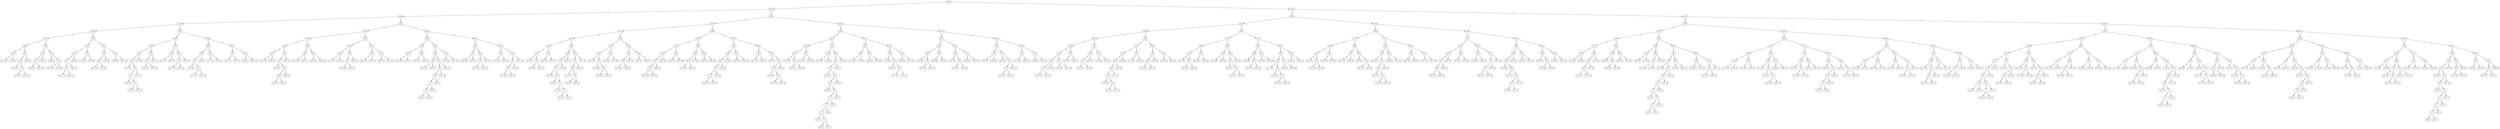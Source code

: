 digraph HuffmanTree {
  rankdir=TB; // Top-to-Bottom layout
  graph [dpi=48]; // Set DPI for scaling (e.g., 48 for ~50% if default is ~96)
  node [shape=record, style=rounded, fontname="Helvetica"];
  edge [fontname="Helvetica"];
  node0 [label="229650"];
  node1 [label="98346"];
  node2 [label="45906"];
  node3 [label="22194"];
  node4 [label="10893"];
  node5 [label="5390"];
  node6 [label="2681"];
  node7 [label="1339"];
  node8 [label="L212: 669"];
  node7 -> node8 [label="0"];
  node9 [label="L235: 670"];
  node7 -> node9 [label="1"];
  node6 -> node7 [label="0"];
  node10 [label="1342"];
  node11 [label="670"];
  node12 [label="L244: 334"];
  node11 -> node12 [label="0"];
  node13 [label="336"];
  node14 [label="L276: 167"];
  node13 -> node14 [label="0"];
  node15 [label="L265: 169"];
  node13 -> node15 [label="1"];
  node11 -> node13 [label="1"];
  node10 -> node11 [label="0"];
  node16 [label="L256: 672"];
  node10 -> node16 [label="1"];
  node6 -> node10 [label="1"];
  node5 -> node6 [label="0"];
  node17 [label="2709"];
  node18 [label="1352"];
  node19 [label="675"];
  node20 [label="L169: 337"];
  node19 -> node20 [label="0"];
  node21 [label="L290: 338"];
  node19 -> node21 [label="1"];
  node18 -> node19 [label="0"];
  node22 [label="L250: 677"];
  node18 -> node22 [label="1"];
  node17 -> node18 [label="0"];
  node23 [label="1357"];
  node24 [label="L188: 678"];
  node23 -> node24 [label="0"];
  node25 [label="679"];
  node26 [label="L257: 339"];
  node25 -> node26 [label="0"];
  node27 [label="L281: 340"];
  node25 -> node27 [label="1"];
  node23 -> node25 [label="1"];
  node17 -> node23 [label="1"];
  node5 -> node17 [label="1"];
  node4 -> node5 [label="0"];
  node28 [label="5503"];
  node29 [label="2740"];
  node30 [label="1365"];
  node31 [label="682"];
  node32 [label="341"];
  node33 [label="L253: 170"];
  node32 -> node33 [label="0"];
  node34 [label="L289: 171"];
  node32 -> node34 [label="1"];
  node31 -> node32 [label="0"];
  node35 [label="L187: 341"];
  node31 -> node35 [label="1"];
  node30 -> node31 [label="0"];
  node36 [label="L184: 683"];
  node30 -> node36 [label="1"];
  node29 -> node30 [label="0"];
  node37 [label="1375"];
  node38 [label="L159: 687"];
  node37 -> node38 [label="0"];
  node39 [label="L223: 688"];
  node37 -> node39 [label="1"];
  node29 -> node37 [label="1"];
  node28 -> node29 [label="0"];
  node40 [label="2763"];
  node41 [label="1379"];
  node42 [label="689"];
  node43 [label="L246: 344"];
  node42 -> node43 [label="0"];
  node44 [label="L225: 345"];
  node42 -> node44 [label="1"];
  node41 -> node42 [label="0"];
  node45 [label="L223: 690"];
  node41 -> node45 [label="1"];
  node40 -> node41 [label="0"];
  node46 [label="1384"];
  node47 [label="L266: 691"];
  node46 -> node47 [label="0"];
  node48 [label="L202: 693"];
  node46 -> node48 [label="1"];
  node40 -> node46 [label="1"];
  node28 -> node40 [label="1"];
  node4 -> node28 [label="1"];
  node3 -> node4 [label="0"];
  node49 [label="11301"];
  node50 [label="5605"];
  node51 [label="2786"];
  node52 [label="1387"];
  node53 [label="693"];
  node54 [label="L167: 346"];
  node53 -> node54 [label="0"];
  node55 [label="347"];
  node56 [label="173"];
  node57 [label="L165: 86"];
  node56 -> node57 [label="0"];
  node58 [label="87"];
  node59 [label="L287: 43"];
  node58 -> node59 [label="0"];
  node60 [label="L211: 44"];
  node58 -> node60 [label="1"];
  node56 -> node58 [label="1"];
  node55 -> node56 [label="0"];
  node61 [label="L255: 174"];
  node55 -> node61 [label="1"];
  node53 -> node55 [label="1"];
  node52 -> node53 [label="0"];
  node62 [label="L270: 694"];
  node52 -> node62 [label="1"];
  node51 -> node52 [label="0"];
  node63 [label="1399"];
  node64 [label="697"];
  node65 [label="L222: 348"];
  node64 -> node65 [label="0"];
  node66 [label="L235: 349"];
  node64 -> node66 [label="1"];
  node63 -> node64 [label="0"];
  node67 [label="L198: 702"];
  node63 -> node67 [label="1"];
  node51 -> node63 [label="1"];
  node50 -> node51 [label="0"];
  node68 [label="2819"];
  node69 [label="1407"];
  node70 [label="L225: 703"];
  node69 -> node70 [label="0"];
  node71 [label="L264: 704"];
  node69 -> node71 [label="1"];
  node68 -> node69 [label="0"];
  node72 [label="1412"];
  node73 [label="705"];
  node74 [label="L224: 352"];
  node73 -> node74 [label="0"];
  node75 [label="L265: 353"];
  node73 -> node75 [label="1"];
  node72 -> node73 [label="0"];
  node76 [label="L278: 707"];
  node72 -> node76 [label="1"];
  node68 -> node72 [label="1"];
  node50 -> node68 [label="1"];
  node49 -> node50 [label="0"];
  node77 [label="5696"];
  node78 [label="2839"];
  node79 [label="1418"];
  node80 [label="709"];
  node81 [label="L256: 354"];
  node80 -> node81 [label="0"];
  node82 [label="355"];
  node83 [label="L239: 177"];
  node82 -> node83 [label="0"];
  node84 [label="L225: 178"];
  node82 -> node84 [label="1"];
  node80 -> node82 [label="1"];
  node79 -> node80 [label="0"];
  node85 [label="L268: 709"];
  node79 -> node85 [label="1"];
  node78 -> node79 [label="0"];
  node86 [label="1421"];
  node87 [label="L221: 710"];
  node86 -> node87 [label="0"];
  node88 [label="L295: 711"];
  node86 -> node88 [label="1"];
  node78 -> node86 [label="1"];
  node77 -> node78 [label="0"];
  node89 [label="2857"];
  node90 [label="1426"];
  node91 [label="L220: 712"];
  node90 -> node91 [label="0"];
  node92 [label="L291: 714"];
  node90 -> node92 [label="1"];
  node89 -> node90 [label="0"];
  node93 [label="1431"];
  node94 [label="L234: 715"];
  node93 -> node94 [label="0"];
  node95 [label="L264: 716"];
  node93 -> node95 [label="1"];
  node89 -> node93 [label="1"];
  node77 -> node89 [label="1"];
  node49 -> node77 [label="1"];
  node3 -> node49 [label="1"];
  node2 -> node3 [label="0"];
  node96 [label="23712"];
  node97 [label="11656"];
  node98 [label="5781"];
  node99 [label="2879"];
  node100 [label="1437"];
  node101 [label="L196: 718"];
  node100 -> node101 [label="0"];
  node102 [label="L245: 719"];
  node100 -> node102 [label="1"];
  node99 -> node100 [label="0"];
  node103 [label="1442"];
  node104 [label="721"];
  node105 [label="L220: 357"];
  node104 -> node105 [label="0"];
  node106 [label="364"];
  node107 [label="180"];
  node108 [label="L205: 89"];
  node107 -> node108 [label="0"];
  node109 [label="L236: 91"];
  node107 -> node109 [label="1"];
  node106 -> node107 [label="0"];
  node110 [label="L290: 184"];
  node106 -> node110 [label="1"];
  node104 -> node106 [label="1"];
  node103 -> node104 [label="0"];
  node111 [label="L149: 721"];
  node103 -> node111 [label="1"];
  node99 -> node103 [label="1"];
  node98 -> node99 [label="0"];
  node112 [label="2902"];
  node113 [label="1448"];
  node114 [label="L261: 723"];
  node113 -> node114 [label="0"];
  node115 [label="L293: 725"];
  node113 -> node115 [label="1"];
  node112 -> node113 [label="0"];
  node116 [label="1454"];
  node117 [label="L280: 726"];
  node116 -> node117 [label="0"];
  node118 [label="L190: 728"];
  node116 -> node118 [label="1"];
  node112 -> node116 [label="1"];
  node98 -> node112 [label="1"];
  node97 -> node98 [label="0"];
  node119 [label="5875"];
  node120 [label="2928"];
  node121 [label="1462"];
  node122 [label="L167: 730"];
  node121 -> node122 [label="0"];
  node123 [label="L238: 732"];
  node121 -> node123 [label="1"];
  node120 -> node121 [label="0"];
  node124 [label="1466"];
  node125 [label="732"];
  node126 [label="L228: 365"];
  node125 -> node126 [label="0"];
  node127 [label="L253: 367"];
  node125 -> node127 [label="1"];
  node124 -> node125 [label="0"];
  node128 [label="L228: 734"];
  node124 -> node128 [label="1"];
  node120 -> node124 [label="1"];
  node119 -> node120 [label="0"];
  node129 [label="2947"];
  node130 [label="1471"];
  node131 [label="L294: 735"];
  node130 -> node131 [label="0"];
  node132 [label="L181: 736"];
  node130 -> node132 [label="1"];
  node129 -> node130 [label="0"];
  node133 [label="1476"];
  node134 [label="L206: 737"];
  node133 -> node134 [label="0"];
  node135 [label="L214: 739"];
  node133 -> node135 [label="1"];
  node129 -> node133 [label="1"];
  node119 -> node129 [label="1"];
  node97 -> node119 [label="1"];
  node96 -> node97 [label="0"];
  node136 [label="12056"];
  node137 [label="5969"];
  node138 [label="2969"];
  node139 [label="1481"];
  node140 [label="L273: 740"];
  node139 -> node140 [label="0"];
  node141 [label="L228: 741"];
  node139 -> node141 [label="1"];
  node138 -> node139 [label="0"];
  node142 [label="1488"];
  node143 [label="L280: 743"];
  node142 -> node143 [label="0"];
  node144 [label="L268: 745"];
  node142 -> node144 [label="1"];
  node138 -> node142 [label="1"];
  node137 -> node138 [label="0"];
  node145 [label="3000"];
  node146 [label="1494"];
  node147 [label="745"];
  node148 [label="L278: 372"];
  node147 -> node148 [label="0"];
  node149 [label="L150: 373"];
  node147 -> node149 [label="1"];
  node146 -> node147 [label="0"];
  node150 [label="749"];
  node151 [label="374"];
  node152 [label="186"];
  node153 [label="92"];
  node154 [label="45"];
  node155 [label="L182: 22"];
  node154 -> node155 [label="0"];
  node156 [label="L276: 23"];
  node154 -> node156 [label="1"];
  node153 -> node154 [label="0"];
  node157 [label="L283: 47"];
  node153 -> node157 [label="1"];
  node152 -> node153 [label="0"];
  node158 [label="L239: 94"];
  node152 -> node158 [label="1"];
  node151 -> node152 [label="0"];
  node159 [label="L232: 188"];
  node151 -> node159 [label="1"];
  node150 -> node151 [label="0"];
  node160 [label="L256: 375"];
  node150 -> node160 [label="1"];
  node146 -> node150 [label="1"];
  node145 -> node146 [label="0"];
  node161 [label="1506"];
  node162 [label="L191: 752"];
  node161 -> node162 [label="0"];
  node163 [label="L254: 754"];
  node161 -> node163 [label="1"];
  node145 -> node161 [label="1"];
  node137 -> node145 [label="1"];
  node136 -> node137 [label="0"];
  node164 [label="6087"];
  node165 [label="3033"];
  node166 [label="1513"];
  node167 [label="L208: 756"];
  node166 -> node167 [label="0"];
  node168 [label="L252: 757"];
  node166 -> node168 [label="1"];
  node165 -> node166 [label="0"];
  node169 [label="1520"];
  node170 [label="759"];
  node171 [label="L207: 378"];
  node170 -> node171 [label="0"];
  node172 [label="L232: 381"];
  node170 -> node172 [label="1"];
  node169 -> node170 [label="0"];
  node173 [label="L247: 761"];
  node169 -> node173 [label="1"];
  node165 -> node169 [label="1"];
  node164 -> node165 [label="0"];
  node174 [label="3054"];
  node175 [label="1525"];
  node176 [label="L207: 762"];
  node175 -> node176 [label="0"];
  node177 [label="L274: 763"];
  node175 -> node177 [label="1"];
  node174 -> node175 [label="0"];
  node178 [label="1529"];
  node179 [label="763"];
  node180 [label="381"];
  node181 [label="L172: 190"];
  node180 -> node181 [label="0"];
  node182 [label="L271: 191"];
  node180 -> node182 [label="1"];
  node179 -> node180 [label="0"];
  node183 [label="L254: 382"];
  node179 -> node183 [label="1"];
  node178 -> node179 [label="0"];
  node184 [label="L227: 766"];
  node178 -> node184 [label="1"];
  node174 -> node178 [label="1"];
  node164 -> node174 [label="1"];
  node136 -> node164 [label="1"];
  node96 -> node136 [label="1"];
  node2 -> node96 [label="1"];
  node1 -> node2 [label="0"];
  node185 [label="52440"];
  node186 [label="25370"];
  node187 [label="12471"];
  node188 [label="6172"];
  node189 [label="3074"];
  node190 [label="1534"];
  node191 [label="L298: 767"];
  node190 -> node191 [label="0"];
  node192 [label="767"];
  node193 [label="L236: 383"];
  node192 -> node193 [label="0"];
  node194 [label="L132: 384"];
  node192 -> node194 [label="1"];
  node190 -> node192 [label="1"];
  node189 -> node190 [label="0"];
  node195 [label="1540"];
  node196 [label="L187: 769"];
  node195 -> node196 [label="0"];
  node197 [label="L256: 771"];
  node195 -> node197 [label="1"];
  node189 -> node195 [label="1"];
  node188 -> node189 [label="0"];
  node198 [label="3098"];
  node199 [label="1544"];
  node200 [label="771"];
  node201 [label="385"];
  node202 [label="L209: 192"];
  node201 -> node202 [label="0"];
  node203 [label="193"];
  node204 [label="L244: 96"];
  node203 -> node204 [label="0"];
  node205 [label="97"];
  node206 [label="L177: 48"];
  node205 -> node206 [label="0"];
  node207 [label="49"];
  node208 [label="L261: 24"];
  node207 -> node208 [label="0"];
  node209 [label="L243: 25"];
  node207 -> node209 [label="1"];
  node205 -> node207 [label="1"];
  node203 -> node205 [label="1"];
  node201 -> node203 [label="1"];
  node200 -> node201 [label="0"];
  node210 [label="L271: 386"];
  node200 -> node210 [label="1"];
  node199 -> node200 [label="0"];
  node211 [label="L149: 773"];
  node199 -> node211 [label="1"];
  node198 -> node199 [label="0"];
  node212 [label="1554"];
  node213 [label="776"];
  node214 [label="388"];
  node215 [label="L216: 193"];
  node214 -> node215 [label="0"];
  node216 [label="195"];
  node217 [label="L279: 97"];
  node216 -> node217 [label="0"];
  node218 [label="L202: 98"];
  node216 -> node218 [label="1"];
  node214 -> node216 [label="1"];
  node213 -> node214 [label="0"];
  node219 [label="L265: 388"];
  node213 -> node219 [label="1"];
  node212 -> node213 [label="0"];
  node220 [label="L213: 778"];
  node212 -> node220 [label="1"];
  node198 -> node212 [label="1"];
  node188 -> node198 [label="1"];
  node187 -> node188 [label="0"];
  node221 [label="6299"];
  node222 [label="3130"];
  node223 [label="1560"];
  node224 [label="L260: 779"];
  node223 -> node224 [label="0"];
  node225 [label="781"];
  node226 [label="L249: 389"];
  node225 -> node226 [label="0"];
  node227 [label="392"];
  node228 [label="L248: 195"];
  node227 -> node228 [label="0"];
  node229 [label="L238: 197"];
  node227 -> node229 [label="1"];
  node225 -> node227 [label="1"];
  node223 -> node225 [label="1"];
  node222 -> node223 [label="0"];
  node230 [label="1570"];
  node231 [label="L126: 784"];
  node230 -> node231 [label="0"];
  node232 [label="L173: 786"];
  node230 -> node232 [label="1"];
  node222 -> node230 [label="1"];
  node221 -> node222 [label="0"];
  node233 [label="3169"];
  node234 [label="1580"];
  node235 [label="790"];
  node236 [label="L134: 394"];
  node235 -> node236 [label="0"];
  node237 [label="L278: 396"];
  node235 -> node237 [label="1"];
  node234 -> node235 [label="0"];
  node238 [label="L251: 790"];
  node234 -> node238 [label="1"];
  node233 -> node234 [label="0"];
  node239 [label="1589"];
  node240 [label="L268: 794"];
  node239 -> node240 [label="0"];
  node241 [label="L180: 795"];
  node239 -> node241 [label="1"];
  node233 -> node239 [label="1"];
  node221 -> node233 [label="1"];
  node187 -> node221 [label="1"];
  node186 -> node187 [label="0"];
  node242 [label="12899"];
  node243 [label="6402"];
  node244 [label="3193"];
  node245 [label="1594"];
  node246 [label="796"];
  node247 [label="398"];
  node248 [label="L208: 198"];
  node247 -> node248 [label="0"];
  node249 [label="L292: 200"];
  node247 -> node249 [label="1"];
  node246 -> node247 [label="0"];
  node250 [label="L266: 398"];
  node246 -> node250 [label="1"];
  node245 -> node246 [label="0"];
  node251 [label="L238: 798"];
  node245 -> node251 [label="1"];
  node244 -> node245 [label="0"];
  node252 [label="1599"];
  node253 [label="L229: 799"];
  node252 -> node253 [label="0"];
  node254 [label="L227: 800"];
  node252 -> node254 [label="1"];
  node244 -> node252 [label="1"];
  node243 -> node244 [label="0"];
  node255 [label="3209"];
  node256 [label="1601"];
  node257 [label="800"];
  node258 [label="L231: 399"];
  node257 -> node258 [label="0"];
  node259 [label="L269: 401"];
  node257 -> node259 [label="1"];
  node256 -> node257 [label="0"];
  node260 [label="L274: 801"];
  node256 -> node260 [label="1"];
  node255 -> node256 [label="0"];
  node261 [label="1608"];
  node262 [label="L276: 802"];
  node261 -> node262 [label="0"];
  node263 [label="L282: 806"];
  node261 -> node263 [label="1"];
  node255 -> node261 [label="1"];
  node243 -> node255 [label="1"];
  node242 -> node243 [label="0"];
  node264 [label="6497"];
  node265 [label="3235"];
  node266 [label="1614"];
  node267 [label="807"];
  node268 [label="402"];
  node269 [label="201"];
  node270 [label="L290: 100"];
  node269 -> node270 [label="0"];
  node271 [label="L225: 101"];
  node269 -> node271 [label="1"];
  node268 -> node269 [label="0"];
  node272 [label="L294: 201"];
  node268 -> node272 [label="1"];
  node267 -> node268 [label="0"];
  node273 [label="L240: 405"];
  node267 -> node273 [label="1"];
  node266 -> node267 [label="0"];
  node274 [label="L157: 807"];
  node266 -> node274 [label="1"];
  node265 -> node266 [label="0"];
  node275 [label="1621"];
  node276 [label="L220: 810"];
  node275 -> node276 [label="0"];
  node277 [label="L224: 811"];
  node275 -> node277 [label="1"];
  node265 -> node275 [label="1"];
  node264 -> node265 [label="0"];
  node278 [label="3262"];
  node279 [label="1627"];
  node280 [label="L283: 813"];
  node279 -> node280 [label="0"];
  node281 [label="L228: 814"];
  node279 -> node281 [label="1"];
  node278 -> node279 [label="0"];
  node282 [label="1635"];
  node283 [label="L163: 817"];
  node282 -> node283 [label="0"];
  node284 [label="818"];
  node285 [label="409"];
  node286 [label="L259: 204"];
  node285 -> node286 [label="0"];
  node287 [label="205"];
  node288 [label="L257: 102"];
  node287 -> node288 [label="0"];
  node289 [label="L237: 103"];
  node287 -> node289 [label="1"];
  node285 -> node287 [label="1"];
  node284 -> node285 [label="0"];
  node290 [label="L218: 409"];
  node284 -> node290 [label="1"];
  node282 -> node284 [label="1"];
  node278 -> node282 [label="1"];
  node264 -> node278 [label="1"];
  node242 -> node264 [label="1"];
  node186 -> node242 [label="1"];
  node185 -> node186 [label="0"];
  node291 [label="27070"];
  node292 [label="13354"];
  node293 [label="6620"];
  node294 [label="3297"];
  node295 [label="1646"];
  node296 [label="L275: 821"];
  node295 -> node296 [label="0"];
  node297 [label="825"];
  node298 [label="L274: 411"];
  node297 -> node298 [label="0"];
  node299 [label="L246: 414"];
  node297 -> node299 [label="1"];
  node295 -> node297 [label="1"];
  node294 -> node295 [label="0"];
  node300 [label="1651"];
  node301 [label="L254: 825"];
  node300 -> node301 [label="0"];
  node302 [label="L243: 826"];
  node300 -> node302 [label="1"];
  node294 -> node300 [label="1"];
  node293 -> node294 [label="0"];
  node303 [label="3323"];
  node304 [label="1658"];
  node305 [label="L247: 828"];
  node304 -> node305 [label="0"];
  node306 [label="L232: 830"];
  node304 -> node306 [label="1"];
  node303 -> node304 [label="0"];
  node307 [label="1665"];
  node308 [label="832"];
  node309 [label="415"];
  node310 [label="L243: 207"];
  node309 -> node310 [label="0"];
  node311 [label="208"];
  node312 [label="103"];
  node313 [label="L218: 49"];
  node312 -> node313 [label="0"];
  node314 [label="54"];
  node315 [label="27"];
  node316 [label="12"];
  node317 [label="6"];
  node318 [label="L213: 3"];
  node317 -> node318 [label="0"];
  node319 [label="3"];
  node320 [label="L160: 1"];
  node319 -> node320 [label="0"];
  node321 [label="L102: 2"];
  node319 -> node321 [label="1"];
  node317 -> node319 [label="1"];
  node316 -> node317 [label="0"];
  node322 [label="L261: 6"];
  node316 -> node322 [label="1"];
  node315 -> node316 [label="0"];
  node323 [label="L213: 15"];
  node315 -> node323 [label="1"];
  node314 -> node315 [label="0"];
  node324 [label="L182: 27"];
  node314 -> node324 [label="1"];
  node312 -> node314 [label="1"];
  node311 -> node312 [label="0"];
  node325 [label="L258: 105"];
  node311 -> node325 [label="1"];
  node309 -> node311 [label="1"];
  node308 -> node309 [label="0"];
  node326 [label="L256: 417"];
  node308 -> node326 [label="1"];
  node307 -> node308 [label="0"];
  node327 [label="L280: 833"];
  node307 -> node327 [label="1"];
  node303 -> node307 [label="1"];
  node293 -> node303 [label="1"];
  node292 -> node293 [label="0"];
  node328 [label="6734"];
  node329 [label="3351"];
  node330 [label="1669"];
  node331 [label="L275: 834"];
  node330 -> node331 [label="0"];
  node332 [label="L247: 835"];
  node330 -> node332 [label="1"];
  node329 -> node330 [label="0"];
  node333 [label="1682"];
  node334 [label="L295: 840"];
  node333 -> node334 [label="0"];
  node335 [label="L189: 842"];
  node333 -> node335 [label="1"];
  node329 -> node333 [label="1"];
  node328 -> node329 [label="0"];
  node336 [label="3383"];
  node337 [label="1690"];
  node338 [label="L221: 845"];
  node337 -> node338 [label="0"];
  node339 [label="845"];
  node340 [label="L258: 422"];
  node339 -> node340 [label="0"];
  node341 [label="423"];
  node342 [label="L211: 211"];
  node341 -> node342 [label="0"];
  node343 [label="L276: 212"];
  node341 -> node343 [label="1"];
  node339 -> node341 [label="1"];
  node337 -> node339 [label="1"];
  node336 -> node337 [label="0"];
  node344 [label="1693"];
  node345 [label="L280: 846"];
  node344 -> node345 [label="0"];
  node346 [label="L277: 847"];
  node344 -> node346 [label="1"];
  node336 -> node344 [label="1"];
  node328 -> node336 [label="1"];
  node292 -> node328 [label="1"];
  node291 -> node292 [label="0"];
  node347 [label="13716"];
  node348 [label="6821"];
  node349 [label="3401"];
  node350 [label="1698"];
  node351 [label="L250: 848"];
  node350 -> node351 [label="0"];
  node352 [label="850"];
  node353 [label="L253: 424"];
  node352 -> node353 [label="0"];
  node354 [label="L158: 426"];
  node352 -> node354 [label="1"];
  node350 -> node352 [label="1"];
  node349 -> node350 [label="0"];
  node355 [label="1703"];
  node356 [label="L280: 851"];
  node355 -> node356 [label="0"];
  node357 [label="L219: 852"];
  node355 -> node357 [label="1"];
  node349 -> node355 [label="1"];
  node348 -> node349 [label="0"];
  node358 [label="3420"];
  node359 [label="1709"];
  node360 [label="L214: 854"];
  node359 -> node360 [label="0"];
  node361 [label="855"];
  node362 [label="L226: 427"];
  node361 -> node362 [label="0"];
  node363 [label="L243: 428"];
  node361 -> node363 [label="1"];
  node359 -> node361 [label="1"];
  node358 -> node359 [label="0"];
  node364 [label="1711"];
  node365 [label="L210: 855"];
  node364 -> node365 [label="0"];
  node366 [label="L172: 856"];
  node364 -> node366 [label="1"];
  node358 -> node364 [label="1"];
  node348 -> node358 [label="1"];
  node347 -> node348 [label="0"];
  node367 [label="6895"];
  node368 [label="3437"];
  node369 [label="1716"];
  node370 [label="L269: 857"];
  node369 -> node370 [label="0"];
  node371 [label="L298: 859"];
  node369 -> node371 [label="1"];
  node368 -> node369 [label="0"];
  node372 [label="1721"];
  node373 [label="L266: 860"];
  node372 -> node373 [label="0"];
  node374 [label="861"];
  node375 [label="429"];
  node376 [label="L234: 214"];
  node375 -> node376 [label="0"];
  node377 [label="L226: 215"];
  node375 -> node377 [label="1"];
  node374 -> node375 [label="0"];
  node378 [label="L166: 432"];
  node374 -> node378 [label="1"];
  node372 -> node374 [label="1"];
  node368 -> node372 [label="1"];
  node367 -> node368 [label="0"];
  node379 [label="3458"];
  node380 [label="1725"];
  node381 [label="L247: 862"];
  node380 -> node381 [label="0"];
  node382 [label="L300: 863"];
  node380 -> node382 [label="1"];
  node379 -> node380 [label="0"];
  node383 [label="1733"];
  node384 [label="L298: 866"];
  node383 -> node384 [label="0"];
  node385 [label="L228: 867"];
  node383 -> node385 [label="1"];
  node379 -> node383 [label="1"];
  node367 -> node379 [label="1"];
  node347 -> node367 [label="1"];
  node291 -> node347 [label="1"];
  node185 -> node291 [label="1"];
  node1 -> node185 [label="1"];
  node0 -> node1 [label="0"];
  node386 [label="131304"];
  node387 [label="58743"];
  node388 [label="28549"];
  node389 [label="14087"];
  node390 [label="6991"];
  node391 [label="3484"];
  node392 [label="1739"];
  node393 [label="868"];
  node394 [label="434"];
  node395 [label="L243: 216"];
  node394 -> node395 [label="0"];
  node396 [label="L232: 218"];
  node394 -> node396 [label="1"];
  node393 -> node394 [label="0"];
  node397 [label="L170: 434"];
  node393 -> node397 [label="1"];
  node392 -> node393 [label="0"];
  node398 [label="871"];
  node399 [label="L265: 435"];
  node398 -> node399 [label="0"];
  node400 [label="L271: 436"];
  node398 -> node400 [label="1"];
  node392 -> node398 [label="1"];
  node391 -> node392 [label="0"];
  node401 [label="1745"];
  node402 [label="L222: 872"];
  node401 -> node402 [label="0"];
  node403 [label="L248: 873"];
  node401 -> node403 [label="1"];
  node391 -> node401 [label="1"];
  node390 -> node391 [label="0"];
  node404 [label="3507"];
  node405 [label="1750"];
  node406 [label="875"];
  node407 [label="L197: 437"];
  node406 -> node407 [label="0"];
  node408 [label="L193: 438"];
  node406 -> node408 [label="1"];
  node405 -> node406 [label="0"];
  node409 [label="L243: 875"];
  node405 -> node409 [label="1"];
  node404 -> node405 [label="0"];
  node410 [label="1757"];
  node411 [label="L216: 878"];
  node410 -> node411 [label="0"];
  node412 [label="L249: 879"];
  node410 -> node412 [label="1"];
  node404 -> node410 [label="1"];
  node390 -> node404 [label="1"];
  node389 -> node390 [label="0"];
  node413 [label="7096"];
  node414 [label="3527"];
  node415 [label="1760"];
  node416 [label="880"];
  node417 [label="440"];
  node418 [label="219"];
  node419 [label="L158: 109"];
  node418 -> node419 [label="0"];
  node420 [label="110"];
  node421 [label="L153: 54"];
  node420 -> node421 [label="0"];
  node422 [label="L133: 56"];
  node420 -> node422 [label="1"];
  node418 -> node420 [label="1"];
  node417 -> node418 [label="0"];
  node423 [label="L277: 221"];
  node417 -> node423 [label="1"];
  node416 -> node417 [label="0"];
  node424 [label="L244: 440"];
  node416 -> node424 [label="1"];
  node415 -> node416 [label="0"];
  node425 [label="L256: 880"];
  node415 -> node425 [label="1"];
  node414 -> node415 [label="0"];
  node426 [label="1767"];
  node427 [label="L273: 882"];
  node426 -> node427 [label="0"];
  node428 [label="L252: 885"];
  node426 -> node428 [label="1"];
  node414 -> node426 [label="1"];
  node413 -> node414 [label="0"];
  node429 [label="3569"];
  node430 [label="1782"];
  node431 [label="890"];
  node432 [label="L159: 443"];
  node431 -> node432 [label="0"];
  node433 [label="L288: 447"];
  node431 -> node433 [label="1"];
  node430 -> node431 [label="0"];
  node434 [label="L274: 892"];
  node430 -> node434 [label="1"];
  node429 -> node430 [label="0"];
  node435 [label="1787"];
  node436 [label="L237: 893"];
  node435 -> node436 [label="0"];
  node437 [label="L288: 894"];
  node435 -> node437 [label="1"];
  node429 -> node435 [label="1"];
  node413 -> node429 [label="1"];
  node389 -> node413 [label="1"];
  node388 -> node389 [label="0"];
  node438 [label="14462"];
  node439 [label="7192"];
  node440 [label="3588"];
  node441 [label="1793"];
  node442 [label="L291: 896"];
  node441 -> node442 [label="0"];
  node443 [label="897"];
  node444 [label="L199: 448"];
  node443 -> node444 [label="0"];
  node445 [label="L228: 449"];
  node443 -> node445 [label="1"];
  node441 -> node443 [label="1"];
  node440 -> node441 [label="0"];
  node446 [label="1795"];
  node447 [label="L283: 897"];
  node446 -> node447 [label="0"];
  node448 [label="L198: 898"];
  node446 -> node448 [label="1"];
  node440 -> node446 [label="1"];
  node439 -> node440 [label="0"];
  node449 [label="3604"];
  node450 [label="1800"];
  node451 [label="L177: 899"];
  node450 -> node451 [label="0"];
  node452 [label="L260: 901"];
  node450 -> node452 [label="1"];
  node449 -> node450 [label="0"];
  node453 [label="1804"];
  node454 [label="902"];
  node455 [label="L297: 451"];
  node454 -> node455 [label="0"];
  node456 [label="451"];
  node457 [label="L155: 225"];
  node456 -> node457 [label="0"];
  node458 [label="L183: 226"];
  node456 -> node458 [label="1"];
  node454 -> node456 [label="1"];
  node453 -> node454 [label="0"];
  node459 [label="L213: 902"];
  node453 -> node459 [label="1"];
  node449 -> node453 [label="1"];
  node439 -> node449 [label="1"];
  node438 -> node439 [label="0"];
  node460 [label="7270"];
  node461 [label="3623"];
  node462 [label="1809"];
  node463 [label="L216: 904"];
  node462 -> node463 [label="0"];
  node464 [label="905"];
  node465 [label="L233: 452"];
  node464 -> node465 [label="0"];
  node466 [label="L234: 453"];
  node464 -> node466 [label="1"];
  node462 -> node464 [label="1"];
  node461 -> node462 [label="0"];
  node467 [label="1814"];
  node468 [label="L222: 905"];
  node467 -> node468 [label="0"];
  node469 [label="L195: 909"];
  node467 -> node469 [label="1"];
  node461 -> node467 [label="1"];
  node460 -> node461 [label="0"];
  node470 [label="3647"];
  node471 [label="1820"];
  node472 [label="909"];
  node473 [label="L251: 454"];
  node472 -> node473 [label="0"];
  node474 [label="455"];
  node475 [label="L195: 227"];
  node474 -> node475 [label="0"];
  node476 [label="228"];
  node477 [label="L216: 113"];
  node476 -> node477 [label="0"];
  node478 [label="L273: 115"];
  node476 -> node478 [label="1"];
  node474 -> node476 [label="1"];
  node472 -> node474 [label="1"];
  node471 -> node472 [label="0"];
  node479 [label="911"];
  node480 [label="L189: 455"];
  node479 -> node480 [label="0"];
  node481 [label="L289: 456"];
  node479 -> node481 [label="1"];
  node471 -> node479 [label="1"];
  node470 -> node471 [label="0"];
  node482 [label="1827"];
  node483 [label="L138: 912"];
  node482 -> node483 [label="0"];
  node484 [label="L184: 915"];
  node482 -> node484 [label="1"];
  node470 -> node482 [label="1"];
  node460 -> node470 [label="1"];
  node438 -> node460 [label="1"];
  node388 -> node438 [label="1"];
  node387 -> node388 [label="0"];
  node485 [label="30194"];
  node486 [label="14846"];
  node487 [label="7374"];
  node488 [label="3676"];
  node489 [label="1837"];
  node490 [label="L186: 918"];
  node489 -> node490 [label="0"];
  node491 [label="919"];
  node492 [label="L151: 459"];
  node491 -> node492 [label="0"];
  node493 [label="L222: 460"];
  node491 -> node493 [label="1"];
  node489 -> node491 [label="1"];
  node488 -> node489 [label="0"];
  node494 [label="1839"];
  node495 [label="L184: 919"];
  node494 -> node495 [label="0"];
  node496 [label="L204: 920"];
  node494 -> node496 [label="1"];
  node488 -> node494 [label="1"];
  node487 -> node488 [label="0"];
  node497 [label="3698"];
  node498 [label="1847"];
  node499 [label="L291: 923"];
  node498 -> node499 [label="0"];
  node500 [label="L288: 924"];
  node498 -> node500 [label="1"];
  node497 -> node498 [label="0"];
  node501 [label="1851"];
  node502 [label="L292: 925"];
  node501 -> node502 [label="0"];
  node503 [label="926"];
  node504 [label="L300: 461"];
  node503 -> node504 [label="0"];
  node505 [label="L279: 465"];
  node503 -> node505 [label="1"];
  node501 -> node503 [label="1"];
  node497 -> node501 [label="1"];
  node487 -> node497 [label="1"];
  node486 -> node487 [label="0"];
  node506 [label="7472"];
  node507 [label="3726"];
  node508 [label="1860"];
  node509 [label="L283: 929"];
  node508 -> node509 [label="0"];
  node510 [label="931"];
  node511 [label="465"];
  node512 [label="L255: 232"];
  node511 -> node512 [label="0"];
  node513 [label="233"];
  node514 [label="L216: 116"];
  node513 -> node514 [label="0"];
  node515 [label="L263: 117"];
  node513 -> node515 [label="1"];
  node511 -> node513 [label="1"];
  node510 -> node511 [label="0"];
  node516 [label="L199: 466"];
  node510 -> node516 [label="1"];
  node508 -> node510 [label="1"];
  node507 -> node508 [label="0"];
  node517 [label="1866"];
  node518 [label="L270: 932"];
  node517 -> node518 [label="0"];
  node519 [label="L183: 934"];
  node517 -> node519 [label="1"];
  node507 -> node517 [label="1"];
  node506 -> node507 [label="0"];
  node520 [label="3746"];
  node521 [label="1871"];
  node522 [label="L246: 935"];
  node521 -> node522 [label="0"];
  node523 [label="L294: 936"];
  node521 -> node523 [label="1"];
  node520 -> node521 [label="0"];
  node524 [label="1875"];
  node525 [label="L191: 937"];
  node524 -> node525 [label="0"];
  node526 [label="L251: 938"];
  node524 -> node526 [label="1"];
  node520 -> node524 [label="1"];
  node506 -> node520 [label="1"];
  node486 -> node506 [label="1"];
  node485 -> node486 [label="0"];
  node527 [label="15348"];
  node528 [label="7579"];
  node529 [label="3767"];
  node530 [label="1879"];
  node531 [label="939"];
  node532 [label="468"];
  node533 [label="L286: 233"];
  node532 -> node533 [label="0"];
  node534 [label="L260: 235"];
  node532 -> node534 [label="1"];
  node531 -> node532 [label="0"];
  node535 [label="L204: 471"];
  node531 -> node535 [label="1"];
  node530 -> node531 [label="0"];
  node536 [label="L242: 940"];
  node530 -> node536 [label="1"];
  node529 -> node530 [label="0"];
  node537 [label="1888"];
  node538 [label="L155: 943"];
  node537 -> node538 [label="0"];
  node539 [label="L254: 945"];
  node537 -> node539 [label="1"];
  node529 -> node537 [label="1"];
  node528 -> node529 [label="0"];
  node540 [label="3812"];
  node541 [label="1901"];
  node542 [label="L276: 950"];
  node541 -> node542 [label="0"];
  node543 [label="L296: 951"];
  node541 -> node543 [label="1"];
  node540 -> node541 [label="0"];
  node544 [label="1911"];
  node545 [label="953"];
  node546 [label="474"];
  node547 [label="L288: 236"];
  node546 -> node547 [label="0"];
  node548 [label="L252: 238"];
  node546 -> node548 [label="1"];
  node545 -> node546 [label="0"];
  node549 [label="L182: 479"];
  node545 -> node549 [label="1"];
  node544 -> node545 [label="0"];
  node550 [label="L253: 958"];
  node544 -> node550 [label="1"];
  node540 -> node544 [label="1"];
  node528 -> node540 [label="1"];
  node527 -> node528 [label="0"];
  node551 [label="7769"];
  node552 [label="3867"];
  node553 [label="1926"];
  node554 [label="960"];
  node555 [label="L279: 480"];
  node554 -> node555 [label="0"];
  node556 [label="480"];
  node557 [label="L223: 239"];
  node556 -> node557 [label="0"];
  node558 [label="241"];
  node559 [label="118"];
  node560 [label="L142: 58"];
  node559 -> node560 [label="0"];
  node561 [label="L137: 60"];
  node559 -> node561 [label="1"];
  node558 -> node559 [label="0"];
  node562 [label="L214: 123"];
  node558 -> node562 [label="1"];
  node556 -> node558 [label="1"];
  node554 -> node556 [label="1"];
  node553 -> node554 [label="0"];
  node563 [label="L235: 966"];
  node553 -> node563 [label="1"];
  node552 -> node553 [label="0"];
  node564 [label="1941"];
  node565 [label="L291: 970"];
  node564 -> node565 [label="0"];
  node566 [label="L267: 971"];
  node564 -> node566 [label="1"];
  node552 -> node564 [label="1"];
  node551 -> node552 [label="0"];
  node567 [label="3902"];
  node568 [label="1946"];
  node569 [label="L248: 972"];
  node568 -> node569 [label="0"];
  node570 [label="974"];
  node571 [label="L269: 486"];
  node570 -> node571 [label="0"];
  node572 [label="L290: 488"];
  node570 -> node572 [label="1"];
  node568 -> node570 [label="1"];
  node567 -> node568 [label="0"];
  node573 [label="1956"];
  node574 [label="L181: 977"];
  node573 -> node574 [label="0"];
  node575 [label="L263: 979"];
  node573 -> node575 [label="1"];
  node567 -> node573 [label="1"];
  node551 -> node567 [label="1"];
  node527 -> node551 [label="1"];
  node485 -> node527 [label="1"];
  node387 -> node485 [label="1"];
  node386 -> node387 [label="0"];
  node576 [label="72561"];
  node577 [label="33201"];
  node578 [label="15927"];
  node579 [label="7893"];
  node580 [label="3932"];
  node581 [label="1965"];
  node582 [label="L254: 982"];
  node581 -> node582 [label="0"];
  node583 [label="L188: 983"];
  node581 -> node583 [label="1"];
  node580 -> node581 [label="0"];
  node584 [label="1967"];
  node585 [label="983"];
  node586 [label="490"];
  node587 [label="L277: 241"];
  node586 -> node587 [label="0"];
  node588 [label="L278: 249"];
  node586 -> node588 [label="1"];
  node585 -> node586 [label="0"];
  node589 [label="L272: 493"];
  node585 -> node589 [label="1"];
  node584 -> node585 [label="0"];
  node590 [label="L183: 984"];
  node584 -> node590 [label="1"];
  node580 -> node584 [label="1"];
  node579 -> node580 [label="0"];
  node591 [label="3961"];
  node592 [label="1978"];
  node593 [label="L289: 988"];
  node592 -> node593 [label="0"];
  node594 [label="990"];
  node595 [label="L287: 494"];
  node594 -> node595 [label="0"];
  node596 [label="L233: 496"];
  node594 -> node596 [label="1"];
  node592 -> node594 [label="1"];
  node591 -> node592 [label="0"];
  node597 [label="1983"];
  node598 [label="L191: 991"];
  node597 -> node598 [label="0"];
  node599 [label="L257: 992"];
  node597 -> node599 [label="1"];
  node591 -> node597 [label="1"];
  node579 -> node591 [label="1"];
  node578 -> node579 [label="0"];
  node600 [label="8034"];
  node601 [label="3986"];
  node602 [label="1990"];
  node603 [label="L296: 994"];
  node602 -> node603 [label="0"];
  node604 [label="L270: 996"];
  node602 -> node604 [label="1"];
  node601 -> node602 [label="0"];
  node605 [label="1996"];
  node606 [label="997"];
  node607 [label="L240: 498"];
  node606 -> node607 [label="0"];
  node608 [label="L197: 499"];
  node606 -> node608 [label="1"];
  node605 -> node606 [label="0"];
  node609 [label="L236: 999"];
  node605 -> node609 [label="1"];
  node601 -> node605 [label="1"];
  node600 -> node601 [label="0"];
  node610 [label="4048"];
  node611 [label="2010"];
  node612 [label="1001"];
  node613 [label="L257: 500"];
  node612 -> node613 [label="0"];
  node614 [label="501"];
  node615 [label="250"];
  node616 [label="125"];
  node617 [label="62"];
  node618 [label="L122: 30"];
  node617 -> node618 [label="0"];
  node619 [label="32"];
  node620 [label="16"];
  node621 [label="L173: 7"];
  node620 -> node621 [label="0"];
  node622 [label="L237: 9"];
  node620 -> node622 [label="1"];
  node619 -> node620 [label="0"];
  node623 [label="L223: 16"];
  node619 -> node623 [label="1"];
  node617 -> node619 [label="1"];
  node616 -> node617 [label="0"];
  node624 [label="L257: 63"];
  node616 -> node624 [label="1"];
  node615 -> node616 [label="0"];
  node625 [label="L226: 125"];
  node615 -> node625 [label="1"];
  node614 -> node615 [label="0"];
  node626 [label="L276: 251"];
  node614 -> node626 [label="1"];
  node612 -> node614 [label="1"];
  node611 -> node612 [label="0"];
  node627 [label="1009"];
  node628 [label="L254: 504"];
  node627 -> node628 [label="0"];
  node629 [label="L244: 505"];
  node627 -> node629 [label="1"];
  node611 -> node627 [label="1"];
  node610 -> node611 [label="0"];
  node630 [label="2038"];
  node631 [label="1016"];
  node632 [label="L219: 507"];
  node631 -> node632 [label="0"];
  node633 [label="L211: 509"];
  node631 -> node633 [label="1"];
  node630 -> node631 [label="0"];
  node634 [label="1022"];
  node635 [label="510"];
  node636 [label="L181: 252"];
  node635 -> node636 [label="0"];
  node637 [label="L285: 258"];
  node635 -> node637 [label="1"];
  node634 -> node635 [label="0"];
  node638 [label="L154: 512"];
  node634 -> node638 [label="1"];
  node630 -> node634 [label="1"];
  node610 -> node630 [label="1"];
  node600 -> node610 [label="1"];
  node578 -> node600 [label="1"];
  node577 -> node578 [label="0"];
  node639 [label="17274"];
  node640 [label="8429"];
  node641 [label="4157"];
  node642 [label="2066"];
  node643 [label="1029"];
  node644 [label="L213: 513"];
  node643 -> node644 [label="0"];
  node645 [label="L201: 516"];
  node643 -> node645 [label="1"];
  node642 -> node643 [label="0"];
  node646 [label="1037"];
  node647 [label="L275: 518"];
  node646 -> node647 [label="0"];
  node648 [label="L198: 519"];
  node646 -> node648 [label="1"];
  node642 -> node646 [label="1"];
  node641 -> node642 [label="0"];
  node649 [label="2091"];
  node650 [label="1042"];
  node651 [label="L273: 521"];
  node650 -> node651 [label="0"];
  node652 [label="521"];
  node653 [label="L272: 260"];
  node652 -> node653 [label="0"];
  node654 [label="261"];
  node655 [label="L198: 129"];
  node654 -> node655 [label="0"];
  node656 [label="L218: 132"];
  node654 -> node656 [label="1"];
  node652 -> node654 [label="1"];
  node650 -> node652 [label="1"];
  node649 -> node650 [label="0"];
  node657 [label="1049"];
  node658 [label="L290: 524"];
  node657 -> node658 [label="0"];
  node659 [label="L280: 525"];
  node657 -> node659 [label="1"];
  node649 -> node657 [label="1"];
  node641 -> node649 [label="1"];
  node640 -> node641 [label="0"];
  node660 [label="4272"];
  node661 [label="2122"];
  node662 [label="1057"];
  node663 [label="L232: 527"];
  node662 -> node663 [label="0"];
  node664 [label="530"];
  node665 [label="L275: 264"];
  node664 -> node665 [label="0"];
  node666 [label="L113: 266"];
  node664 -> node666 [label="1"];
  node662 -> node664 [label="1"];
  node661 -> node662 [label="0"];
  node667 [label="1065"];
  node668 [label="L258: 532"];
  node667 -> node668 [label="0"];
  node669 [label="L267: 533"];
  node667 -> node669 [label="1"];
  node661 -> node667 [label="1"];
  node660 -> node661 [label="0"];
  node670 [label="2150"];
  node671 [label="1068"];
  node672 [label="L299: 534"];
  node671 -> node672 [label="0"];
  node673 [label="534"];
  node674 [label="267"];
  node675 [label="133"];
  node676 [label="L281: 65"];
  node675 -> node676 [label="0"];
  node677 [label="L300: 68"];
  node675 -> node677 [label="1"];
  node674 -> node675 [label="0"];
  node678 [label="L253: 134"];
  node674 -> node678 [label="1"];
  node673 -> node674 [label="0"];
  node679 [label="L193: 267"];
  node673 -> node679 [label="1"];
  node671 -> node673 [label="1"];
  node670 -> node671 [label="0"];
  node680 [label="1082"];
  node681 [label="L146: 540"];
  node680 -> node681 [label="0"];
  node682 [label="542"];
  node683 [label="L149: 270"];
  node682 -> node683 [label="0"];
  node684 [label="L245: 272"];
  node682 -> node684 [label="1"];
  node680 -> node682 [label="1"];
  node670 -> node680 [label="1"];
  node660 -> node670 [label="1"];
  node640 -> node660 [label="1"];
  node639 -> node640 [label="0"];
  node685 [label="8845"];
  node686 [label="4392"];
  node687 [label="2188"];
  node688 [label="1091"];
  node689 [label="L261: 544"];
  node688 -> node689 [label="0"];
  node690 [label="L211: 547"];
  node688 -> node690 [label="1"];
  node687 -> node688 [label="0"];
  node691 [label="1097"];
  node692 [label="L262: 548"];
  node691 -> node692 [label="0"];
  node693 [label="L222: 549"];
  node691 -> node693 [label="1"];
  node687 -> node691 [label="1"];
  node686 -> node687 [label="0"];
  node694 [label="2204"];
  node695 [label="1101"];
  node696 [label="L175: 550"];
  node695 -> node696 [label="0"];
  node697 [label="L264: 551"];
  node695 -> node697 [label="1"];
  node694 -> node695 [label="0"];
  node698 [label="1103"];
  node699 [label="551"];
  node700 [label="L230: 275"];
  node699 -> node700 [label="0"];
  node701 [label="L179: 276"];
  node699 -> node701 [label="1"];
  node698 -> node699 [label="0"];
  node702 [label="L281: 552"];
  node698 -> node702 [label="1"];
  node694 -> node698 [label="1"];
  node686 -> node694 [label="1"];
  node685 -> node686 [label="0"];
  node703 [label="4453"];
  node704 [label="2217"];
  node705 [label="1106"];
  node706 [label="L277: 553"];
  node705 -> node706 [label="0"];
  node707 [label="553"];
  node708 [label="276"];
  node709 [label="L145: 137"];
  node708 -> node709 [label="0"];
  node710 [label="L285: 139"];
  node708 -> node710 [label="1"];
  node707 -> node708 [label="0"];
  node711 [label="L256: 277"];
  node707 -> node711 [label="1"];
  node705 -> node707 [label="1"];
  node704 -> node705 [label="0"];
  node712 [label="1111"];
  node713 [label="L253: 555"];
  node712 -> node713 [label="0"];
  node714 [label="L211: 556"];
  node712 -> node714 [label="1"];
  node704 -> node712 [label="1"];
  node703 -> node704 [label="0"];
  node715 [label="2236"];
  node716 [label="1115"];
  node717 [label="557"];
  node718 [label="L179: 278"];
  node717 -> node718 [label="0"];
  node719 [label="L222: 279"];
  node717 -> node719 [label="1"];
  node716 -> node717 [label="0"];
  node720 [label="L231: 558"];
  node716 -> node720 [label="1"];
  node715 -> node716 [label="0"];
  node721 [label="1121"];
  node722 [label="L264: 560"];
  node721 -> node722 [label="0"];
  node723 [label="L254: 561"];
  node721 -> node723 [label="1"];
  node715 -> node721 [label="1"];
  node703 -> node715 [label="1"];
  node685 -> node703 [label="1"];
  node639 -> node685 [label="1"];
  node577 -> node639 [label="1"];
  node576 -> node577 [label="0"];
  node724 [label="39360"];
  node725 [label="18777"];
  node726 [label="9194"];
  node727 [label="4548"];
  node728 [label="2261"];
  node729 [label="1127"];
  node730 [label="562"];
  node731 [label="280"];
  node732 [label="139"];
  node733 [label="L172: 69"];
  node732 -> node733 [label="0"];
  node734 [label="L179: 70"];
  node732 -> node734 [label="1"];
  node731 -> node732 [label="0"];
  node735 [label="141"];
  node736 [label="70"];
  node737 [label="L188: 34"];
  node736 -> node737 [label="0"];
  node738 [label="L210: 36"];
  node736 -> node738 [label="1"];
  node735 -> node736 [label="0"];
  node739 [label="L273: 71"];
  node735 -> node739 [label="1"];
  node731 -> node735 [label="1"];
  node730 -> node731 [label="0"];
  node740 [label="L220: 282"];
  node730 -> node740 [label="1"];
  node729 -> node730 [label="0"];
  node741 [label="L254: 565"];
  node729 -> node741 [label="1"];
  node728 -> node729 [label="0"];
  node742 [label="1134"];
  node743 [label="L240: 567"];
  node742 -> node743 [label="0"];
  node744 [label="567"];
  node745 [label="283"];
  node746 [label="L197: 141"];
  node745 -> node746 [label="0"];
  node747 [label="L264: 142"];
  node745 -> node747 [label="1"];
  node744 -> node745 [label="0"];
  node748 [label="L221: 284"];
  node744 -> node748 [label="1"];
  node742 -> node744 [label="1"];
  node728 -> node742 [label="1"];
  node727 -> node728 [label="0"];
  node749 [label="2287"];
  node750 [label="1141"];
  node751 [label="L150: 570"];
  node750 -> node751 [label="0"];
  node752 [label="571"];
  node753 [label="L158: 285"];
  node752 -> node753 [label="0"];
  node754 [label="L215: 286"];
  node752 -> node754 [label="1"];
  node750 -> node752 [label="1"];
  node749 -> node750 [label="0"];
  node755 [label="1146"];
  node756 [label="L199: 572"];
  node755 -> node756 [label="0"];
  node757 [label="574"];
  node758 [label="287"];
  node759 [label="L200: 143"];
  node758 -> node759 [label="0"];
  node760 [label="L239: 144"];
  node758 -> node760 [label="1"];
  node757 -> node758 [label="0"];
  node761 [label="L244: 287"];
  node757 -> node761 [label="1"];
  node755 -> node757 [label="1"];
  node749 -> node755 [label="1"];
  node727 -> node749 [label="1"];
  node726 -> node727 [label="0"];
  node762 [label="4646"];
  node763 [label="2309"];
  node764 [label="1151"];
  node765 [label="L237: 574"];
  node764 -> node765 [label="0"];
  node766 [label="L218: 577"];
  node764 -> node766 [label="1"];
  node763 -> node764 [label="0"];
  node767 [label="1158"];
  node768 [label="579"];
  node769 [label="L236: 288"];
  node768 -> node769 [label="0"];
  node770 [label="L283: 291"];
  node768 -> node770 [label="1"];
  node767 -> node768 [label="0"];
  node771 [label="L298: 579"];
  node767 -> node771 [label="1"];
  node763 -> node767 [label="1"];
  node762 -> node763 [label="0"];
  node772 [label="2337"];
  node773 [label="1166"];
  node774 [label="L269: 582"];
  node773 -> node774 [label="0"];
  node775 [label="L144: 584"];
  node773 -> node775 [label="1"];
  node772 -> node773 [label="0"];
  node776 [label="1171"];
  node777 [label="L294: 585"];
  node776 -> node777 [label="0"];
  node778 [label="L240: 586"];
  node776 -> node778 [label="1"];
  node772 -> node776 [label="1"];
  node762 -> node772 [label="1"];
  node726 -> node762 [label="1"];
  node725 -> node726 [label="0"];
  node779 [label="9583"];
  node780 [label="4738"];
  node781 [label="2357"];
  node782 [label="1177"];
  node783 [label="L277: 588"];
  node782 -> node783 [label="0"];
  node784 [label="L248: 589"];
  node782 -> node784 [label="1"];
  node781 -> node782 [label="0"];
  node785 [label="1180"];
  node786 [label="L232: 590"];
  node785 -> node786 [label="0"];
  node787 [label="590"];
  node788 [label="294"];
  node789 [label="L291: 146"];
  node788 -> node789 [label="0"];
  node790 [label="L190: 148"];
  node788 -> node790 [label="1"];
  node787 -> node788 [label="0"];
  node791 [label="L256: 296"];
  node787 -> node791 [label="1"];
  node785 -> node787 [label="1"];
  node781 -> node785 [label="1"];
  node780 -> node781 [label="0"];
  node792 [label="2381"];
  node793 [label="1187"];
  node794 [label="L300: 593"];
  node793 -> node794 [label="0"];
  node795 [label="L267: 594"];
  node793 -> node795 [label="1"];
  node792 -> node793 [label="0"];
  node796 [label="1194"];
  node797 [label="L179: 596"];
  node796 -> node797 [label="0"];
  node798 [label="598"];
  node799 [label="298"];
  node800 [label="149"];
  node801 [label="L222: 74"];
  node800 -> node801 [label="0"];
  node802 [label="75"];
  node803 [label="37"];
  node804 [label="L238: 18"];
  node803 -> node804 [label="0"];
  node805 [label="L267: 19"];
  node803 -> node805 [label="1"];
  node802 -> node803 [label="0"];
  node806 [label="L176: 38"];
  node802 -> node806 [label="1"];
  node800 -> node802 [label="1"];
  node799 -> node800 [label="0"];
  node807 [label="L211: 149"];
  node799 -> node807 [label="1"];
  node798 -> node799 [label="0"];
  node808 [label="L172: 300"];
  node798 -> node808 [label="1"];
  node796 -> node798 [label="1"];
  node792 -> node796 [label="1"];
  node780 -> node792 [label="1"];
  node779 -> node780 [label="0"];
  node809 [label="4845"];
  node810 [label="2406"];
  node811 [label="1200"];
  node812 [label="L200: 599"];
  node811 -> node812 [label="0"];
  node813 [label="L151: 601"];
  node811 -> node813 [label="1"];
  node810 -> node811 [label="0"];
  node814 [label="1206"];
  node815 [label="L240: 603"];
  node814 -> node815 [label="0"];
  node816 [label="603"];
  node817 [label="L257: 301"];
  node816 -> node817 [label="0"];
  node818 [label="302"];
  node819 [label="L173: 150"];
  node818 -> node819 [label="0"];
  node820 [label="L152: 152"];
  node818 -> node820 [label="1"];
  node816 -> node818 [label="1"];
  node814 -> node816 [label="1"];
  node810 -> node814 [label="1"];
  node809 -> node810 [label="0"];
  node821 [label="2439"];
  node822 [label="1214"];
  node823 [label="605"];
  node824 [label="L226: 302"];
  node823 -> node824 [label="0"];
  node825 [label="L290: 303"];
  node823 -> node825 [label="1"];
  node822 -> node823 [label="0"];
  node826 [label="L267: 609"];
  node822 -> node826 [label="1"];
  node821 -> node822 [label="0"];
  node827 [label="1225"];
  node828 [label="L157: 611"];
  node827 -> node828 [label="0"];
  node829 [label="614"];
  node830 [label="L177: 304"];
  node829 -> node830 [label="0"];
  node831 [label="310"];
  node832 [label="L265: 154"];
  node831 -> node832 [label="0"];
  node833 [label="L194: 156"];
  node831 -> node833 [label="1"];
  node829 -> node831 [label="1"];
  node827 -> node829 [label="1"];
  node821 -> node827 [label="1"];
  node809 -> node821 [label="1"];
  node779 -> node809 [label="1"];
  node725 -> node779 [label="1"];
  node724 -> node725 [label="0"];
  node834 [label="20583"];
  node835 [label="10089"];
  node836 [label="4995"];
  node837 [label="2481"];
  node838 [label="1233"];
  node839 [label="L300: 614"];
  node838 -> node839 [label="0"];
  node840 [label="L222: 619"];
  node838 -> node840 [label="1"];
  node837 -> node838 [label="0"];
  node841 [label="1248"];
  node842 [label="L193: 623"];
  node841 -> node842 [label="0"];
  node843 [label="625"];
  node844 [label="L194: 312"];
  node843 -> node844 [label="0"];
  node845 [label="L296: 313"];
  node843 -> node845 [label="1"];
  node841 -> node843 [label="1"];
  node837 -> node841 [label="1"];
  node836 -> node837 [label="0"];
  node846 [label="2514"];
  node847 [label="1253"];
  node848 [label="L254: 626"];
  node847 -> node848 [label="0"];
  node849 [label="L223: 627"];
  node847 -> node849 [label="1"];
  node846 -> node847 [label="0"];
  node850 [label="1261"];
  node851 [label="L285: 630"];
  node850 -> node851 [label="0"];
  node852 [label="631"];
  node853 [label="L205: 315"];
  node852 -> node853 [label="0"];
  node854 [label="316"];
  node855 [label="158"];
  node856 [label="79"];
  node857 [label="L236: 39"];
  node856 -> node857 [label="0"];
  node858 [label="L225: 40"];
  node856 -> node858 [label="1"];
  node855 -> node856 [label="0"];
  node859 [label="L124: 79"];
  node855 -> node859 [label="1"];
  node854 -> node855 [label="0"];
  node860 [label="L256: 158"];
  node854 -> node860 [label="1"];
  node852 -> node854 [label="1"];
  node850 -> node852 [label="1"];
  node846 -> node850 [label="1"];
  node836 -> node846 [label="1"];
  node835 -> node836 [label="0"];
  node861 [label="5094"];
  node862 [label="2535"];
  node863 [label="1265"];
  node864 [label="L228: 632"];
  node863 -> node864 [label="0"];
  node865 [label="L231: 633"];
  node863 -> node865 [label="1"];
  node862 -> node863 [label="0"];
  node866 [label="1270"];
  node867 [label="L211: 634"];
  node866 -> node867 [label="0"];
  node868 [label="L262: 636"];
  node866 -> node868 [label="1"];
  node862 -> node866 [label="1"];
  node861 -> node862 [label="0"];
  node869 [label="2559"];
  node870 [label="1276"];
  node871 [label="L227: 638"];
  node870 -> node871 [label="0"];
  node872 [label="638"];
  node873 [label="L239: 318"];
  node872 -> node873 [label="0"];
  node874 [label="L241: 320"];
  node872 -> node874 [label="1"];
  node870 -> node872 [label="1"];
  node869 -> node870 [label="0"];
  node875 [label="1283"];
  node876 [label="L173: 641"];
  node875 -> node876 [label="0"];
  node877 [label="L213: 642"];
  node875 -> node877 [label="1"];
  node869 -> node875 [label="1"];
  node861 -> node869 [label="1"];
  node835 -> node861 [label="1"];
  node834 -> node835 [label="0"];
  node878 [label="10494"];
  node879 [label="5201"];
  node880 [label="2589"];
  node881 [label="1291"];
  node882 [label="L151: 645"];
  node881 -> node882 [label="0"];
  node883 [label="L245: 646"];
  node881 -> node883 [label="1"];
  node880 -> node881 [label="0"];
  node884 [label="1298"];
  node885 [label="647"];
  node886 [label="L224: 323"];
  node885 -> node886 [label="0"];
  node887 [label="324"];
  node888 [label="L182: 161"];
  node887 -> node888 [label="0"];
  node889 [label="L270: 163"];
  node887 -> node889 [label="1"];
  node885 -> node887 [label="1"];
  node884 -> node885 [label="0"];
  node890 [label="651"];
  node891 [label="L228: 324"];
  node890 -> node891 [label="0"];
  node892 [label="L215: 327"];
  node890 -> node892 [label="1"];
  node884 -> node890 [label="1"];
  node880 -> node884 [label="1"];
  node879 -> node880 [label="0"];
  node893 [label="2612"];
  node894 [label="1303"];
  node895 [label="L261: 651"];
  node894 -> node895 [label="0"];
  node896 [label="L273: 652"];
  node894 -> node896 [label="1"];
  node893 -> node894 [label="0"];
  node897 [label="1309"];
  node898 [label="L274: 653"];
  node897 -> node898 [label="0"];
  node899 [label="L195: 656"];
  node897 -> node899 [label="1"];
  node893 -> node897 [label="1"];
  node879 -> node893 [label="1"];
  node878 -> node879 [label="0"];
  node900 [label="5293"];
  node901 [label="2635"];
  node902 [label="1316"];
  node903 [label="657"];
  node904 [label="L299: 328"];
  node903 -> node904 [label="0"];
  node905 [label="329"];
  node906 [label="164"];
  node907 [label="L181: 81"];
  node906 -> node907 [label="0"];
  node908 [label="83"];
  node909 [label="41"];
  node910 [label="20"];
  node911 [label="9"];
  node912 [label="L236: 4"];
  node911 -> node912 [label="0"];
  node913 [label="L212: 5"];
  node911 -> node913 [label="1"];
  node910 -> node911 [label="0"];
  node914 [label="L241: 11"];
  node910 -> node914 [label="1"];
  node909 -> node910 [label="0"];
  node915 [label="L183: 21"];
  node909 -> node915 [label="1"];
  node908 -> node909 [label="0"];
  node916 [label="L147: 42"];
  node908 -> node916 [label="1"];
  node906 -> node908 [label="1"];
  node905 -> node906 [label="0"];
  node917 [label="L262: 165"];
  node905 -> node917 [label="1"];
  node903 -> node905 [label="1"];
  node902 -> node903 [label="0"];
  node918 [label="L160: 659"];
  node902 -> node918 [label="1"];
  node901 -> node902 [label="0"];
  node919 [label="1319"];
  node920 [label="659"];
  node921 [label="L175: 329"];
  node920 -> node921 [label="0"];
  node922 [label="L155: 330"];
  node920 -> node922 [label="1"];
  node919 -> node920 [label="0"];
  node923 [label="L286: 660"];
  node919 -> node923 [label="1"];
  node901 -> node919 [label="1"];
  node900 -> node901 [label="0"];
  node924 [label="2658"];
  node925 [label="1327"];
  node926 [label="L150: 662"];
  node925 -> node926 [label="0"];
  node927 [label="L291: 665"];
  node925 -> node927 [label="1"];
  node924 -> node925 [label="0"];
  node928 [label="1331"];
  node929 [label="665"];
  node930 [label="L192: 332"];
  node929 -> node930 [label="0"];
  node931 [label="L184: 333"];
  node929 -> node931 [label="1"];
  node928 -> node929 [label="0"];
  node932 [label="L286: 666"];
  node928 -> node932 [label="1"];
  node924 -> node928 [label="1"];
  node900 -> node924 [label="1"];
  node878 -> node900 [label="1"];
  node834 -> node878 [label="1"];
  node724 -> node834 [label="1"];
  node576 -> node724 [label="1"];
  node386 -> node576 [label="1"];
  node0 -> node386 [label="1"];
}
